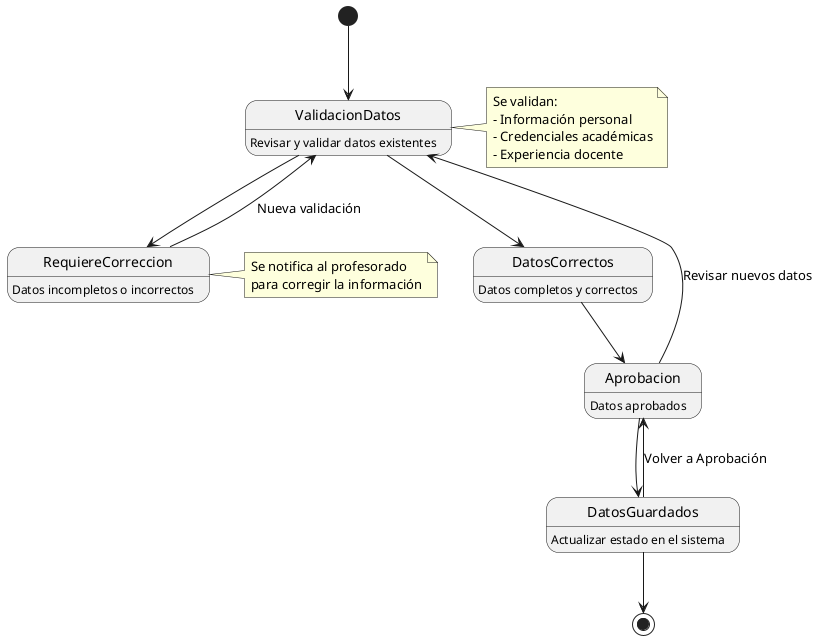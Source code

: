 @startuml
    [*] --> ValidacionDatos
    ValidacionDatos: Revisar y validar datos existentes
    note right of ValidacionDatos
        Se validan:
        - Información personal
        - Credenciales académicas
        - Experiencia docente
    end note
    
    ValidacionDatos --> DatosCorrectos
    DatosCorrectos: Datos completos y correctos
    
    ValidacionDatos --> RequiereCorreccion
    RequiereCorreccion: Datos incompletos o incorrectos
    note right of RequiereCorreccion
        Se notifica al profesorado
        para corregir la información
    end note
    
    DatosCorrectos --> Aprobacion
    Aprobacion: Datos aprobados
    
    RequiereCorreccion --> ValidacionDatos: Nueva validación
    
    Aprobacion --> DatosGuardados
    DatosGuardados: Actualizar estado en el sistema
    
    DatosGuardados --> [*]
    
    Aprobacion --> ValidacionDatos: Revisar nuevos datos
    DatosGuardados --> Aprobacion: Volver a Aprobación

@enduml
